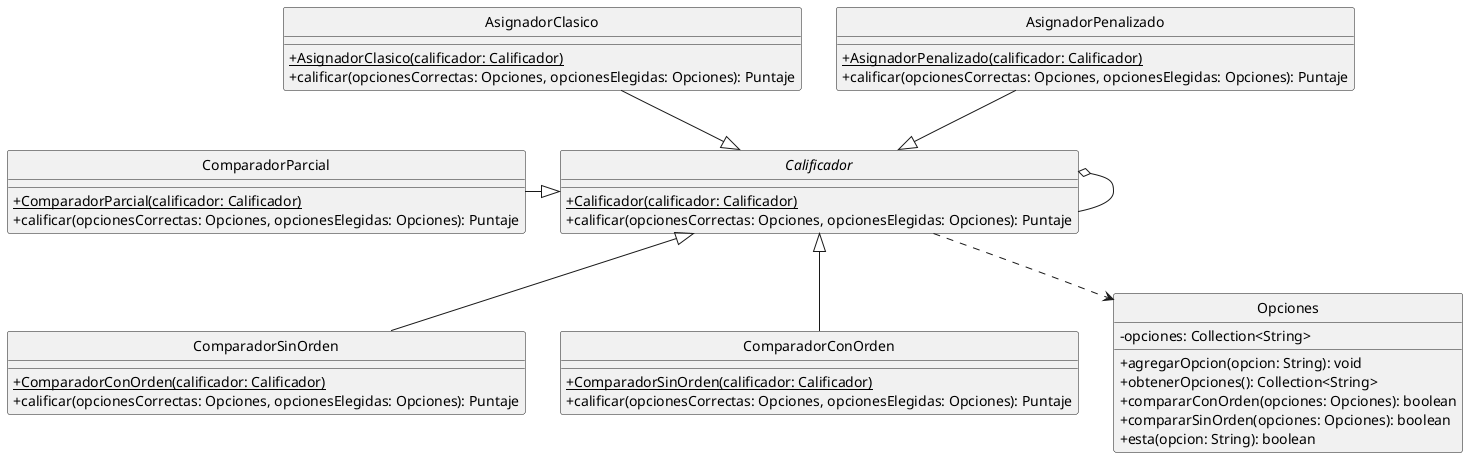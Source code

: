 @startuml
hide circle
skinparam classAttributeIconSize 0

'Clases
Abstract Calificador{
    +{static}Calificador(calificador: Calificador)
    +calificar(opcionesCorrectas: Opciones, opcionesElegidas: Opciones): Puntaje
}

Class ComparadorSinOrden{
    +{static}ComparadorConOrden(calificador: Calificador)
    +calificar(opcionesCorrectas: Opciones, opcionesElegidas: Opciones): Puntaje
}

Class ComparadorConOrden{
    +{static}ComparadorSinOrden(calificador: Calificador)
    +calificar(opcionesCorrectas: Opciones, opcionesElegidas: Opciones): Puntaje
}

Class ComparadorParcial{
    +{static}ComparadorParcial(calificador: Calificador)
    +calificar(opcionesCorrectas: Opciones, opcionesElegidas: Opciones): Puntaje
}

Class AsignadorClasico{
    +{static}AsignadorClasico(calificador: Calificador)
    +calificar(opcionesCorrectas: Opciones, opcionesElegidas: Opciones): Puntaje
}

Class AsignadorPenalizado{
    +{static}AsignadorPenalizado(calificador: Calificador)
    +calificar(opcionesCorrectas: Opciones, opcionesElegidas: Opciones): Puntaje
}

Class Opciones{
    -opciones: Collection<String>
    +agregarOpcion(opcion: String): void
    +obtenerOpciones(): Collection<String>
    +compararConOrden(opciones: Opciones): boolean
    +compararSinOrden(opciones: Opciones): boolean
    +esta(opcion: String): boolean
}

'Relaciones
Calificador ..> Opciones
Calificador o-- Calificador
ComparadorConOrden -up-|> Calificador
ComparadorSinOrden -up-|> Calificador
ComparadorParcial -right-|> Calificador
AsignadorClasico --|> Calificador
AsignadorPenalizado --|> Calificador

@enduml